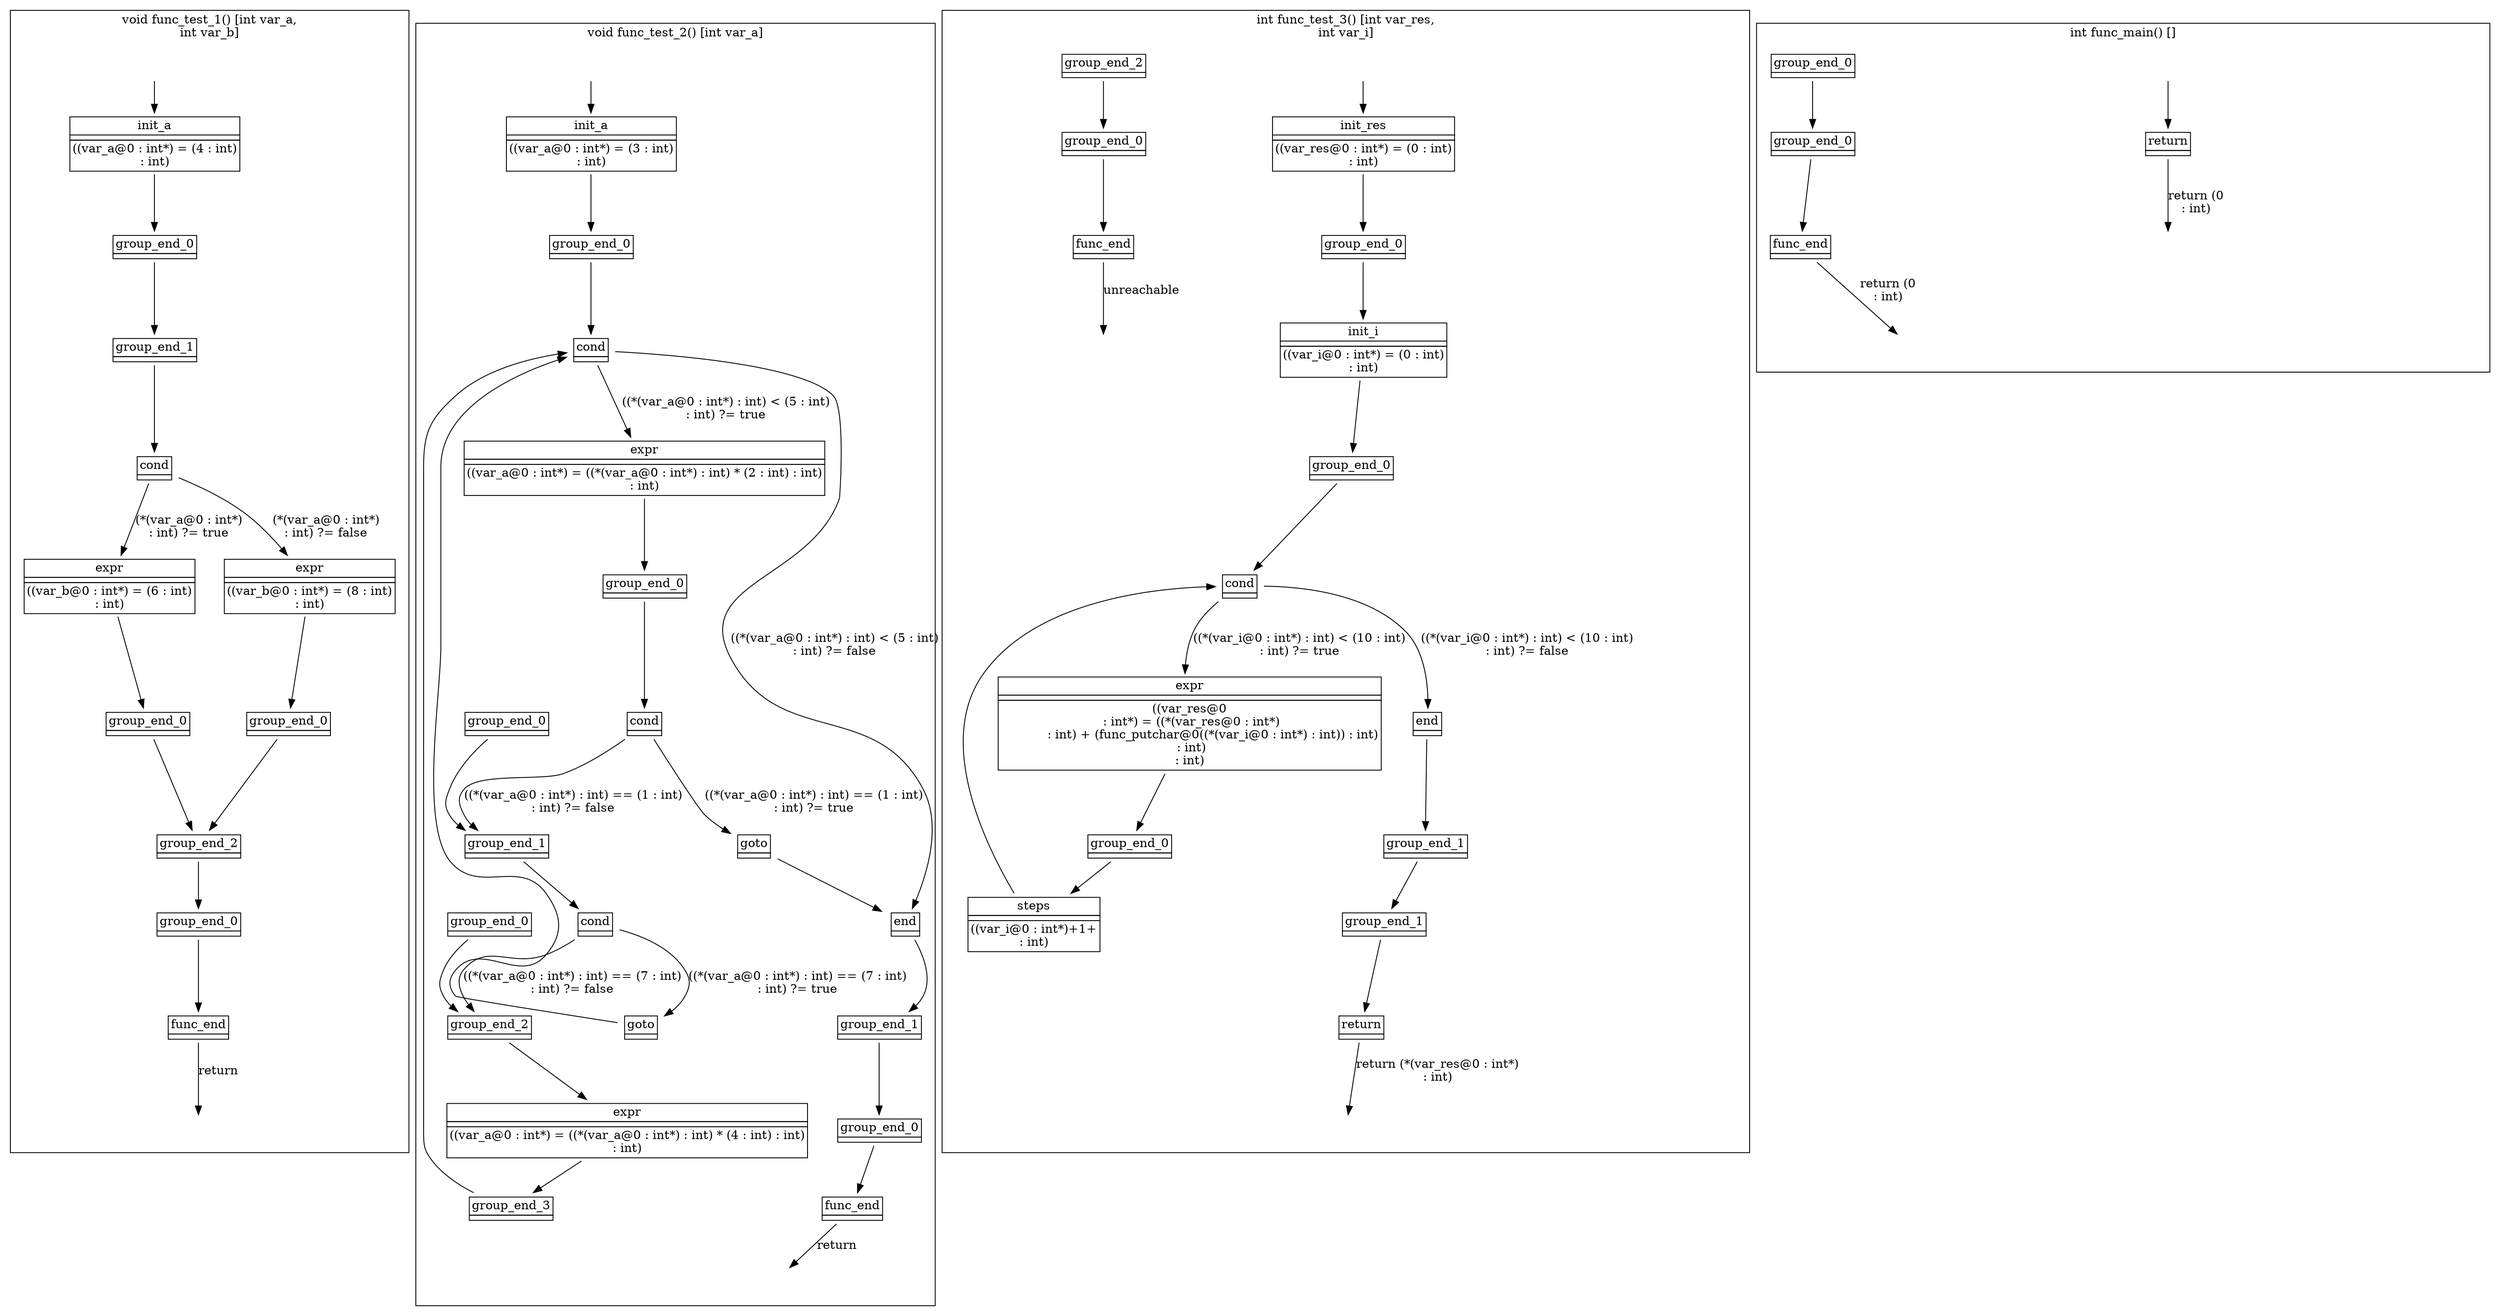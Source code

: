 digraph {
    subgraph "cluster_0" {
        label = "void func_test_1() [int var_a,
int var_b]";
        "group_0::func_test_1::source"[style = invisible];
        "group_0::func_test_1::source" -> "group_0::decl_test_1::group_0::block_expr::group_0::init_a"
        "group_0::func_test_1::func_end"[shape=plaintext; label = <<table border="0" cellborder="1" cellspacing="0"><tr><td>func_end</td></tr>
        <tr><td></td></tr></table>>];
        "group_0::func_test_1::func_end::sink"[style = invisible];
        "group_0::func_test_1::func_end" -> "group_0::func_test_1::func_end::sink" [label="return"];
        "group_0::decl_test_1::group_0::block_expr::group_0::init_a"[shape=plaintext; label = <<table border="0" cellborder="1" cellspacing="0"><tr><td>init_a</td></tr>
        <tr><td></td></tr><tr><td>((var_a@0 : int*) = (4 : int)<br/>
: int)</td></tr></table>>];
        "group_0::decl_test_1::group_0::block_expr::group_0::init_a" -> "group_0::decl_test_1::group_0::block_expr::group_end_0";
        "group_0::decl_test_1::group_0::block_expr::group_0::with_a::group_1::with_b::group_2::instr_if::then::block_expr::group_0::instr_expr::expr"[shape=plaintext; label = <<table border="0" cellborder="1" cellspacing="0"><tr><td>expr</td></tr>
        <tr><td></td></tr><tr><td>((var_b@0 : int*) = (6 : int)<br/>
: int)</td></tr></table>>];
        "group_0::decl_test_1::group_0::block_expr::group_0::with_a::group_1::with_b::group_2::instr_if::then::block_expr::group_0::instr_expr::expr" -> "group_0::decl_test_1::group_0::block_expr::group_0::with_a::group_1::with_b::group_2::instr_if::then::block_expr::group_end_0";
        "group_0::decl_test_1::group_0::block_expr::group_0::with_a::group_1::with_b::group_2::instr_if::then::block_expr::group_end_0"[shape=plaintext; label = <<table border="0" cellborder="1" cellspacing="0"><tr><td>group_end_0</td></tr>
        <tr><td></td></tr></table>>];
        "group_0::decl_test_1::group_0::block_expr::group_0::with_a::group_1::with_b::group_2::instr_if::then::block_expr::group_end_0" -> "group_0::decl_test_1::group_0::block_expr::group_end_2";
        "group_0::decl_test_1::group_0::block_expr::group_0::with_a::group_1::with_b::group_2::instr_if::else::block_expr::group_0::instr_expr::expr"[shape=plaintext; label = <<table border="0" cellborder="1" cellspacing="0"><tr><td>expr</td></tr>
        <tr><td></td></tr><tr><td>((var_b@0 : int*) = (8 : int)<br/>
: int)</td></tr></table>>];
        "group_0::decl_test_1::group_0::block_expr::group_0::with_a::group_1::with_b::group_2::instr_if::else::block_expr::group_0::instr_expr::expr" -> "group_0::decl_test_1::group_0::block_expr::group_0::with_a::group_1::with_b::group_2::instr_if::else::block_expr::group_end_0";
        "group_0::decl_test_1::group_0::block_expr::group_0::with_a::group_1::with_b::group_2::instr_if::else::block_expr::group_end_0"[shape=plaintext; label = <<table border="0" cellborder="1" cellspacing="0"><tr><td>group_end_0</td></tr>
        <tr><td></td></tr></table>>];
        "group_0::decl_test_1::group_0::block_expr::group_0::with_a::group_1::with_b::group_2::instr_if::else::block_expr::group_end_0" -> "group_0::decl_test_1::group_0::block_expr::group_end_2";
        "group_0::decl_test_1::group_0::block_expr::group_0::with_a::group_1::with_b::group_2::instr_if::cond"[shape=plaintext; label = <<table border="0" cellborder="1" cellspacing="0"><tr><td>cond</td></tr>
        <tr><td></td></tr></table>>];
        "group_0::decl_test_1::group_0::block_expr::group_0::with_a::group_1::with_b::group_2::instr_if::cond" -> "group_0::decl_test_1::group_0::block_expr::group_0::with_a::group_1::with_b::group_2::instr_if::then::block_expr::group_0::instr_expr::expr" [label="(*(var_a@0 : int*)
: int) ?= true"];
        "group_0::decl_test_1::group_0::block_expr::group_0::with_a::group_1::with_b::group_2::instr_if::cond" -> "group_0::decl_test_1::group_0::block_expr::group_0::with_a::group_1::with_b::group_2::instr_if::else::block_expr::group_0::instr_expr::expr" [label="(*(var_a@0 : int*)
: int) ?= false"];
        "group_0::decl_test_1::group_0::block_expr::group_end_0"[shape=plaintext; label = <<table border="0" cellborder="1" cellspacing="0"><tr><td>group_end_0</td></tr>
        <tr><td></td></tr></table>>];
        "group_0::decl_test_1::group_0::block_expr::group_end_0" -> "group_0::decl_test_1::group_0::block_expr::group_end_1";
        "group_0::decl_test_1::group_0::block_expr::group_end_1"[shape=plaintext; label = <<table border="0" cellborder="1" cellspacing="0"><tr><td>group_end_1</td></tr>
        <tr><td></td></tr></table>>];
        "group_0::decl_test_1::group_0::block_expr::group_end_1" -> "group_0::decl_test_1::group_0::block_expr::group_0::with_a::group_1::with_b::group_2::instr_if::cond";
        "group_0::decl_test_1::group_0::block_expr::group_end_2"[shape=plaintext; label = <<table border="0" cellborder="1" cellspacing="0"><tr><td>group_end_2</td></tr>
        <tr><td></td></tr></table>>];
        "group_0::decl_test_1::group_0::block_expr::group_end_2" -> "group_0::decl_test_1::group_end_0";
        "group_0::decl_test_1::group_end_0"[shape=plaintext; label = <<table border="0" cellborder="1" cellspacing="0"><tr><td>group_end_0</td></tr>
        <tr><td></td></tr></table>>];
        "group_0::decl_test_1::group_end_0" -> "group_0::func_test_1::func_end";
    }
    subgraph "cluster_1" {
        label = "void func_test_2() [int var_a]";
        "group_1::func_test_2::source"[style = invisible];
        "group_1::func_test_2::source" -> "group_1::decl_test_2::group_0::block_expr::group_0::init_a"
        "group_1::func_test_2::func_end"[shape=plaintext; label = <<table border="0" cellborder="1" cellspacing="0"><tr><td>func_end</td></tr>
        <tr><td></td></tr></table>>];
        "group_1::func_test_2::func_end::sink"[style = invisible];
        "group_1::func_test_2::func_end" -> "group_1::func_test_2::func_end::sink" [label="return"];
        "group_1::decl_test_2::group_0::block_expr::group_0::init_a"[shape=plaintext; label = <<table border="0" cellborder="1" cellspacing="0"><tr><td>init_a</td></tr>
        <tr><td></td></tr><tr><td>((var_a@0 : int*) = (3 : int)<br/>
: int)</td></tr></table>>];
        "group_1::decl_test_2::group_0::block_expr::group_0::init_a" -> "group_1::decl_test_2::group_0::block_expr::group_end_0";
        "group_1::decl_test_2::group_0::block_expr::group_0::with_a::group_1::instr_while::body::block_expr::group_0::instr_expr::expr"[shape=plaintext; label = <<table border="0" cellborder="1" cellspacing="0"><tr><td>expr</td></tr>
        <tr><td></td></tr><tr><td>((var_a@0 : int*) = ((*(var_a@0 : int*) : int) * (2 : int) : int)<br/>
: int)</td></tr></table>>];
        "group_1::decl_test_2::group_0::block_expr::group_0::with_a::group_1::instr_while::body::block_expr::group_0::instr_expr::expr" -> "group_1::decl_test_2::group_0::block_expr::group_0::with_a::group_1::instr_while::body::block_expr::group_end_0";
        "group_1::decl_test_2::group_0::block_expr::group_0::with_a::group_1::instr_while::body::block_expr::group_1::instr_if::then::block_expr::group_0::instr_break::goto"[shape=plaintext; label = <<table border="0" cellborder="1" cellspacing="0"><tr><td>goto</td></tr>
        <tr><td></td></tr></table>>];
        "group_1::decl_test_2::group_0::block_expr::group_0::with_a::group_1::instr_while::body::block_expr::group_1::instr_if::then::block_expr::group_0::instr_break::goto" -> "group_1::decl_test_2::group_0::block_expr::group_0::with_a::group_1::instr_while::end";
        "group_1::decl_test_2::group_0::block_expr::group_0::with_a::group_1::instr_while::body::block_expr::group_1::instr_if::then::block_expr::group_end_0"[shape=plaintext; label = <<table border="0" cellborder="1" cellspacing="0"><tr><td>group_end_0</td></tr>
        <tr><td></td></tr></table>>];
        "group_1::decl_test_2::group_0::block_expr::group_0::with_a::group_1::instr_while::body::block_expr::group_1::instr_if::then::block_expr::group_end_0" -> "group_1::decl_test_2::group_0::block_expr::group_0::with_a::group_1::instr_while::body::block_expr::group_end_1";
        "group_1::decl_test_2::group_0::block_expr::group_0::with_a::group_1::instr_while::body::block_expr::group_1::instr_if::cond"[shape=plaintext; label = <<table border="0" cellborder="1" cellspacing="0"><tr><td>cond</td></tr>
        <tr><td></td></tr></table>>];
        "group_1::decl_test_2::group_0::block_expr::group_0::with_a::group_1::instr_while::body::block_expr::group_1::instr_if::cond" -> "group_1::decl_test_2::group_0::block_expr::group_0::with_a::group_1::instr_while::body::block_expr::group_1::instr_if::then::block_expr::group_0::instr_break::goto" [label="((*(var_a@0 : int*) : int) == (1 : int)
: int) ?= true"];
        "group_1::decl_test_2::group_0::block_expr::group_0::with_a::group_1::instr_while::body::block_expr::group_1::instr_if::cond" -> "group_1::decl_test_2::group_0::block_expr::group_0::with_a::group_1::instr_while::body::block_expr::group_end_1" [label="((*(var_a@0 : int*) : int) == (1 : int)
: int) ?= false"];
        "group_1::decl_test_2::group_0::block_expr::group_0::with_a::group_1::instr_while::body::block_expr::group_2::instr_if::then::block_expr::group_0::instr_continue::goto"[shape=plaintext; label = <<table border="0" cellborder="1" cellspacing="0"><tr><td>goto</td></tr>
        <tr><td></td></tr></table>>];
        "group_1::decl_test_2::group_0::block_expr::group_0::with_a::group_1::instr_while::body::block_expr::group_2::instr_if::then::block_expr::group_0::instr_continue::goto" -> "group_1::decl_test_2::group_0::block_expr::group_0::with_a::group_1::instr_while::cond";
        "group_1::decl_test_2::group_0::block_expr::group_0::with_a::group_1::instr_while::body::block_expr::group_2::instr_if::then::block_expr::group_end_0"[shape=plaintext; label = <<table border="0" cellborder="1" cellspacing="0"><tr><td>group_end_0</td></tr>
        <tr><td></td></tr></table>>];
        "group_1::decl_test_2::group_0::block_expr::group_0::with_a::group_1::instr_while::body::block_expr::group_2::instr_if::then::block_expr::group_end_0" -> "group_1::decl_test_2::group_0::block_expr::group_0::with_a::group_1::instr_while::body::block_expr::group_end_2";
        "group_1::decl_test_2::group_0::block_expr::group_0::with_a::group_1::instr_while::body::block_expr::group_2::instr_if::cond"[shape=plaintext; label = <<table border="0" cellborder="1" cellspacing="0"><tr><td>cond</td></tr>
        <tr><td></td></tr></table>>];
        "group_1::decl_test_2::group_0::block_expr::group_0::with_a::group_1::instr_while::body::block_expr::group_2::instr_if::cond" -> "group_1::decl_test_2::group_0::block_expr::group_0::with_a::group_1::instr_while::body::block_expr::group_2::instr_if::then::block_expr::group_0::instr_continue::goto" [label="((*(var_a@0 : int*) : int) == (7 : int)
: int) ?= true"];
        "group_1::decl_test_2::group_0::block_expr::group_0::with_a::group_1::instr_while::body::block_expr::group_2::instr_if::cond" -> "group_1::decl_test_2::group_0::block_expr::group_0::with_a::group_1::instr_while::body::block_expr::group_end_2" [label="((*(var_a@0 : int*) : int) == (7 : int)
: int) ?= false"];
        "group_1::decl_test_2::group_0::block_expr::group_0::with_a::group_1::instr_while::body::block_expr::group_3::instr_expr::expr"[shape=plaintext; label = <<table border="0" cellborder="1" cellspacing="0"><tr><td>expr</td></tr>
        <tr><td></td></tr><tr><td>((var_a@0 : int*) = ((*(var_a@0 : int*) : int) * (4 : int) : int)<br/>
: int)</td></tr></table>>];
        "group_1::decl_test_2::group_0::block_expr::group_0::with_a::group_1::instr_while::body::block_expr::group_3::instr_expr::expr" -> "group_1::decl_test_2::group_0::block_expr::group_0::with_a::group_1::instr_while::body::block_expr::group_end_3";
        "group_1::decl_test_2::group_0::block_expr::group_0::with_a::group_1::instr_while::body::block_expr::group_end_0"[shape=plaintext; label = <<table border="0" cellborder="1" cellspacing="0"><tr><td>group_end_0</td></tr>
        <tr><td></td></tr></table>>];
        "group_1::decl_test_2::group_0::block_expr::group_0::with_a::group_1::instr_while::body::block_expr::group_end_0" -> "group_1::decl_test_2::group_0::block_expr::group_0::with_a::group_1::instr_while::body::block_expr::group_1::instr_if::cond";
        "group_1::decl_test_2::group_0::block_expr::group_0::with_a::group_1::instr_while::body::block_expr::group_end_1"[shape=plaintext; label = <<table border="0" cellborder="1" cellspacing="0"><tr><td>group_end_1</td></tr>
        <tr><td></td></tr></table>>];
        "group_1::decl_test_2::group_0::block_expr::group_0::with_a::group_1::instr_while::body::block_expr::group_end_1" -> "group_1::decl_test_2::group_0::block_expr::group_0::with_a::group_1::instr_while::body::block_expr::group_2::instr_if::cond";
        "group_1::decl_test_2::group_0::block_expr::group_0::with_a::group_1::instr_while::body::block_expr::group_end_2"[shape=plaintext; label = <<table border="0" cellborder="1" cellspacing="0"><tr><td>group_end_2</td></tr>
        <tr><td></td></tr></table>>];
        "group_1::decl_test_2::group_0::block_expr::group_0::with_a::group_1::instr_while::body::block_expr::group_end_2" -> "group_1::decl_test_2::group_0::block_expr::group_0::with_a::group_1::instr_while::body::block_expr::group_3::instr_expr::expr";
        "group_1::decl_test_2::group_0::block_expr::group_0::with_a::group_1::instr_while::body::block_expr::group_end_3"[shape=plaintext; label = <<table border="0" cellborder="1" cellspacing="0"><tr><td>group_end_3</td></tr>
        <tr><td></td></tr></table>>];
        "group_1::decl_test_2::group_0::block_expr::group_0::with_a::group_1::instr_while::body::block_expr::group_end_3" -> "group_1::decl_test_2::group_0::block_expr::group_0::with_a::group_1::instr_while::cond";
        "group_1::decl_test_2::group_0::block_expr::group_0::with_a::group_1::instr_while::cond"[shape=plaintext; label = <<table border="0" cellborder="1" cellspacing="0"><tr><td>cond</td></tr>
        <tr><td></td></tr></table>>];
        "group_1::decl_test_2::group_0::block_expr::group_0::with_a::group_1::instr_while::cond" -> "group_1::decl_test_2::group_0::block_expr::group_0::with_a::group_1::instr_while::body::block_expr::group_0::instr_expr::expr" [label="((*(var_a@0 : int*) : int) < (5 : int)
: int) ?= true"];
        "group_1::decl_test_2::group_0::block_expr::group_0::with_a::group_1::instr_while::cond" -> "group_1::decl_test_2::group_0::block_expr::group_0::with_a::group_1::instr_while::end" [label="((*(var_a@0 : int*) : int) < (5 : int)
: int) ?= false"];
        "group_1::decl_test_2::group_0::block_expr::group_0::with_a::group_1::instr_while::end"[shape=plaintext; label = <<table border="0" cellborder="1" cellspacing="0"><tr><td>end</td></tr>
        <tr><td></td></tr></table>>];
        "group_1::decl_test_2::group_0::block_expr::group_0::with_a::group_1::instr_while::end" -> "group_1::decl_test_2::group_0::block_expr::group_end_1";
        "group_1::decl_test_2::group_0::block_expr::group_end_0"[shape=plaintext; label = <<table border="0" cellborder="1" cellspacing="0"><tr><td>group_end_0</td></tr>
        <tr><td></td></tr></table>>];
        "group_1::decl_test_2::group_0::block_expr::group_end_0" -> "group_1::decl_test_2::group_0::block_expr::group_0::with_a::group_1::instr_while::cond";
        "group_1::decl_test_2::group_0::block_expr::group_end_1"[shape=plaintext; label = <<table border="0" cellborder="1" cellspacing="0"><tr><td>group_end_1</td></tr>
        <tr><td></td></tr></table>>];
        "group_1::decl_test_2::group_0::block_expr::group_end_1" -> "group_1::decl_test_2::group_end_0";
        "group_1::decl_test_2::group_end_0"[shape=plaintext; label = <<table border="0" cellborder="1" cellspacing="0"><tr><td>group_end_0</td></tr>
        <tr><td></td></tr></table>>];
        "group_1::decl_test_2::group_end_0" -> "group_1::func_test_2::func_end";
    }
    subgraph "cluster_2" {
        label = "int func_test_3() [int var_res,
int var_i]";
        "group_2::func_test_3::source"[style = invisible];
        "group_2::func_test_3::source" -> "group_2::decl_test_3::group_0::block_expr::group_0::init_res"
        "group_2::func_test_3::func_end"[shape=plaintext; label = <<table border="0" cellborder="1" cellspacing="0"><tr><td>func_end</td></tr>
        <tr><td></td></tr></table>>];
        "group_2::func_test_3::func_end::sink"[style = invisible];
        "group_2::func_test_3::func_end" -> "group_2::func_test_3::func_end::sink" [label="unreachable"];
        "group_2::decl_test_3::group_0::block_expr::group_0::init_res"[shape=plaintext; label = <<table border="0" cellborder="1" cellspacing="0"><tr><td>init_res</td></tr>
        <tr><td></td></tr><tr><td>((var_res@0 : int*) = (0 : int)<br/>
: int)</td></tr></table>>];
        "group_2::decl_test_3::group_0::block_expr::group_0::init_res" -> "group_2::decl_test_3::group_0::block_expr::group_end_0";
        "group_2::decl_test_3::group_0::block_expr::group_0::with_res::group_1::block_expr::group_0::init_i"[shape=plaintext; label = <<table border="0" cellborder="1" cellspacing="0"><tr><td>init_i</td></tr>
        <tr><td></td></tr><tr><td>((var_i@0 : int*) = (0 : int)<br/>
: int)</td></tr></table>>];
        "group_2::decl_test_3::group_0::block_expr::group_0::with_res::group_1::block_expr::group_0::init_i" -> "group_2::decl_test_3::group_0::block_expr::group_0::with_res::group_1::block_expr::group_end_0";
        "group_2::decl_test_3::group_0::block_expr::group_0::with_res::group_1::block_expr::group_0::with_i::group_1::instr_for::body::block_expr::group_0::instr_expr::expr"[shape=plaintext; label = <<table border="0" cellborder="1" cellspacing="0"><tr><td>expr</td></tr>
        <tr><td></td></tr><tr><td>((var_res@0<br/>
 : int*) = ((*(var_res@0 : int*)<br/>
            : int) + (func_putchar@0((*(var_i@0 : int*) : int)) : int)<br/>
 : int)<br/>
: int)</td></tr></table>>];
        "group_2::decl_test_3::group_0::block_expr::group_0::with_res::group_1::block_expr::group_0::with_i::group_1::instr_for::body::block_expr::group_0::instr_expr::expr" -> "group_2::decl_test_3::group_0::block_expr::group_0::with_res::group_1::block_expr::group_0::with_i::group_1::instr_for::body::block_expr::group_end_0";
        "group_2::decl_test_3::group_0::block_expr::group_0::with_res::group_1::block_expr::group_0::with_i::group_1::instr_for::body::block_expr::group_end_0"[shape=plaintext; label = <<table border="0" cellborder="1" cellspacing="0"><tr><td>group_end_0</td></tr>
        <tr><td></td></tr></table>>];
        "group_2::decl_test_3::group_0::block_expr::group_0::with_res::group_1::block_expr::group_0::with_i::group_1::instr_for::body::block_expr::group_end_0" -> "group_2::decl_test_3::group_0::block_expr::group_0::with_res::group_1::block_expr::group_0::with_i::group_1::instr_for::steps";
        "group_2::decl_test_3::group_0::block_expr::group_0::with_res::group_1::block_expr::group_0::with_i::group_1::instr_for::cond"[shape=plaintext; label = <<table border="0" cellborder="1" cellspacing="0"><tr><td>cond</td></tr>
        <tr><td></td></tr></table>>];
        "group_2::decl_test_3::group_0::block_expr::group_0::with_res::group_1::block_expr::group_0::with_i::group_1::instr_for::cond" -> "group_2::decl_test_3::group_0::block_expr::group_0::with_res::group_1::block_expr::group_0::with_i::group_1::instr_for::body::block_expr::group_0::instr_expr::expr" [label="((*(var_i@0 : int*) : int) < (10 : int)
: int) ?= true"];
        "group_2::decl_test_3::group_0::block_expr::group_0::with_res::group_1::block_expr::group_0::with_i::group_1::instr_for::cond" -> "group_2::decl_test_3::group_0::block_expr::group_0::with_res::group_1::block_expr::group_0::with_i::group_1::instr_for::end" [label="((*(var_i@0 : int*) : int) < (10 : int)
: int) ?= false"];
        "group_2::decl_test_3::group_0::block_expr::group_0::with_res::group_1::block_expr::group_0::with_i::group_1::instr_for::steps"[shape=plaintext; label = <<table border="0" cellborder="1" cellspacing="0"><tr><td>steps</td></tr>
        <tr><td></td></tr><tr><td>((var_i@0 : int*)+1+<br/>
: int)</td></tr></table>>];
        "group_2::decl_test_3::group_0::block_expr::group_0::with_res::group_1::block_expr::group_0::with_i::group_1::instr_for::steps" -> "group_2::decl_test_3::group_0::block_expr::group_0::with_res::group_1::block_expr::group_0::with_i::group_1::instr_for::cond";
        "group_2::decl_test_3::group_0::block_expr::group_0::with_res::group_1::block_expr::group_0::with_i::group_1::instr_for::end"[shape=plaintext; label = <<table border="0" cellborder="1" cellspacing="0"><tr><td>end</td></tr>
        <tr><td></td></tr></table>>];
        "group_2::decl_test_3::group_0::block_expr::group_0::with_res::group_1::block_expr::group_0::with_i::group_1::instr_for::end" -> "group_2::decl_test_3::group_0::block_expr::group_0::with_res::group_1::block_expr::group_end_1";
        "group_2::decl_test_3::group_0::block_expr::group_0::with_res::group_1::block_expr::group_end_0"[shape=plaintext; label = <<table border="0" cellborder="1" cellspacing="0"><tr><td>group_end_0</td></tr>
        <tr><td></td></tr></table>>];
        "group_2::decl_test_3::group_0::block_expr::group_0::with_res::group_1::block_expr::group_end_0" -> "group_2::decl_test_3::group_0::block_expr::group_0::with_res::group_1::block_expr::group_0::with_i::group_1::instr_for::cond";
        "group_2::decl_test_3::group_0::block_expr::group_0::with_res::group_1::block_expr::group_end_1"[shape=plaintext; label = <<table border="0" cellborder="1" cellspacing="0"><tr><td>group_end_1</td></tr>
        <tr><td></td></tr></table>>];
        "group_2::decl_test_3::group_0::block_expr::group_0::with_res::group_1::block_expr::group_end_1" -> "group_2::decl_test_3::group_0::block_expr::group_end_1";
        "group_2::decl_test_3::group_0::block_expr::group_0::with_res::group_2::instr_return::return"[shape=plaintext; label = <<table border="0" cellborder="1" cellspacing="0"><tr><td>return</td></tr>
        <tr><td></td></tr></table>>];
        "group_2::decl_test_3::group_0::block_expr::group_0::with_res::group_2::instr_return::return::sink"[style = invisible];
        "group_2::decl_test_3::group_0::block_expr::group_0::with_res::group_2::instr_return::return" -> "group_2::decl_test_3::group_0::block_expr::group_0::with_res::group_2::instr_return::return::sink" [label="return (*(var_res@0 : int*)
: int)"];
        "group_2::decl_test_3::group_0::block_expr::group_end_0"[shape=plaintext; label = <<table border="0" cellborder="1" cellspacing="0"><tr><td>group_end_0</td></tr>
        <tr><td></td></tr></table>>];
        "group_2::decl_test_3::group_0::block_expr::group_end_0" -> "group_2::decl_test_3::group_0::block_expr::group_0::with_res::group_1::block_expr::group_0::init_i";
        "group_2::decl_test_3::group_0::block_expr::group_end_1"[shape=plaintext; label = <<table border="0" cellborder="1" cellspacing="0"><tr><td>group_end_1</td></tr>
        <tr><td></td></tr></table>>];
        "group_2::decl_test_3::group_0::block_expr::group_end_1" -> "group_2::decl_test_3::group_0::block_expr::group_0::with_res::group_2::instr_return::return";
        "group_2::decl_test_3::group_0::block_expr::group_end_2"[shape=plaintext; label = <<table border="0" cellborder="1" cellspacing="0"><tr><td>group_end_2</td></tr>
        <tr><td></td></tr></table>>];
        "group_2::decl_test_3::group_0::block_expr::group_end_2" -> "group_2::decl_test_3::group_end_0";
        "group_2::decl_test_3::group_end_0"[shape=plaintext; label = <<table border="0" cellborder="1" cellspacing="0"><tr><td>group_end_0</td></tr>
        <tr><td></td></tr></table>>];
        "group_2::decl_test_3::group_end_0" -> "group_2::func_test_3::func_end";
    }
    subgraph "cluster_3" {
        label = "int func_main() []";
        "group_3::func_main::source"[style = invisible];
        "group_3::func_main::source" -> "group_3::decl_main::group_0::block_expr::group_0::instr_return::return"
        "group_3::func_main::func_end"[shape=plaintext; label = <<table border="0" cellborder="1" cellspacing="0"><tr><td>func_end</td></tr>
        <tr><td></td></tr></table>>];
        "group_3::func_main::func_end::sink"[style = invisible];
        "group_3::func_main::func_end" -> "group_3::func_main::func_end::sink" [label="return (0
: int)"];
        "group_3::decl_main::group_0::block_expr::group_0::instr_return::return"[shape=plaintext; label = <<table border="0" cellborder="1" cellspacing="0"><tr><td>return</td></tr>
        <tr><td></td></tr></table>>];
        "group_3::decl_main::group_0::block_expr::group_0::instr_return::return::sink"[style = invisible];
        "group_3::decl_main::group_0::block_expr::group_0::instr_return::return" -> "group_3::decl_main::group_0::block_expr::group_0::instr_return::return::sink" [label="return (0
: int)"];
        "group_3::decl_main::group_0::block_expr::group_end_0"[shape=plaintext; label = <<table border="0" cellborder="1" cellspacing="0"><tr><td>group_end_0</td></tr>
        <tr><td></td></tr></table>>];
        "group_3::decl_main::group_0::block_expr::group_end_0" -> "group_3::decl_main::group_end_0";
        "group_3::decl_main::group_end_0"[shape=plaintext; label = <<table border="0" cellborder="1" cellspacing="0"><tr><td>group_end_0</td></tr>
        <tr><td></td></tr></table>>];
        "group_3::decl_main::group_end_0" -> "group_3::func_main::func_end";
    }
}
